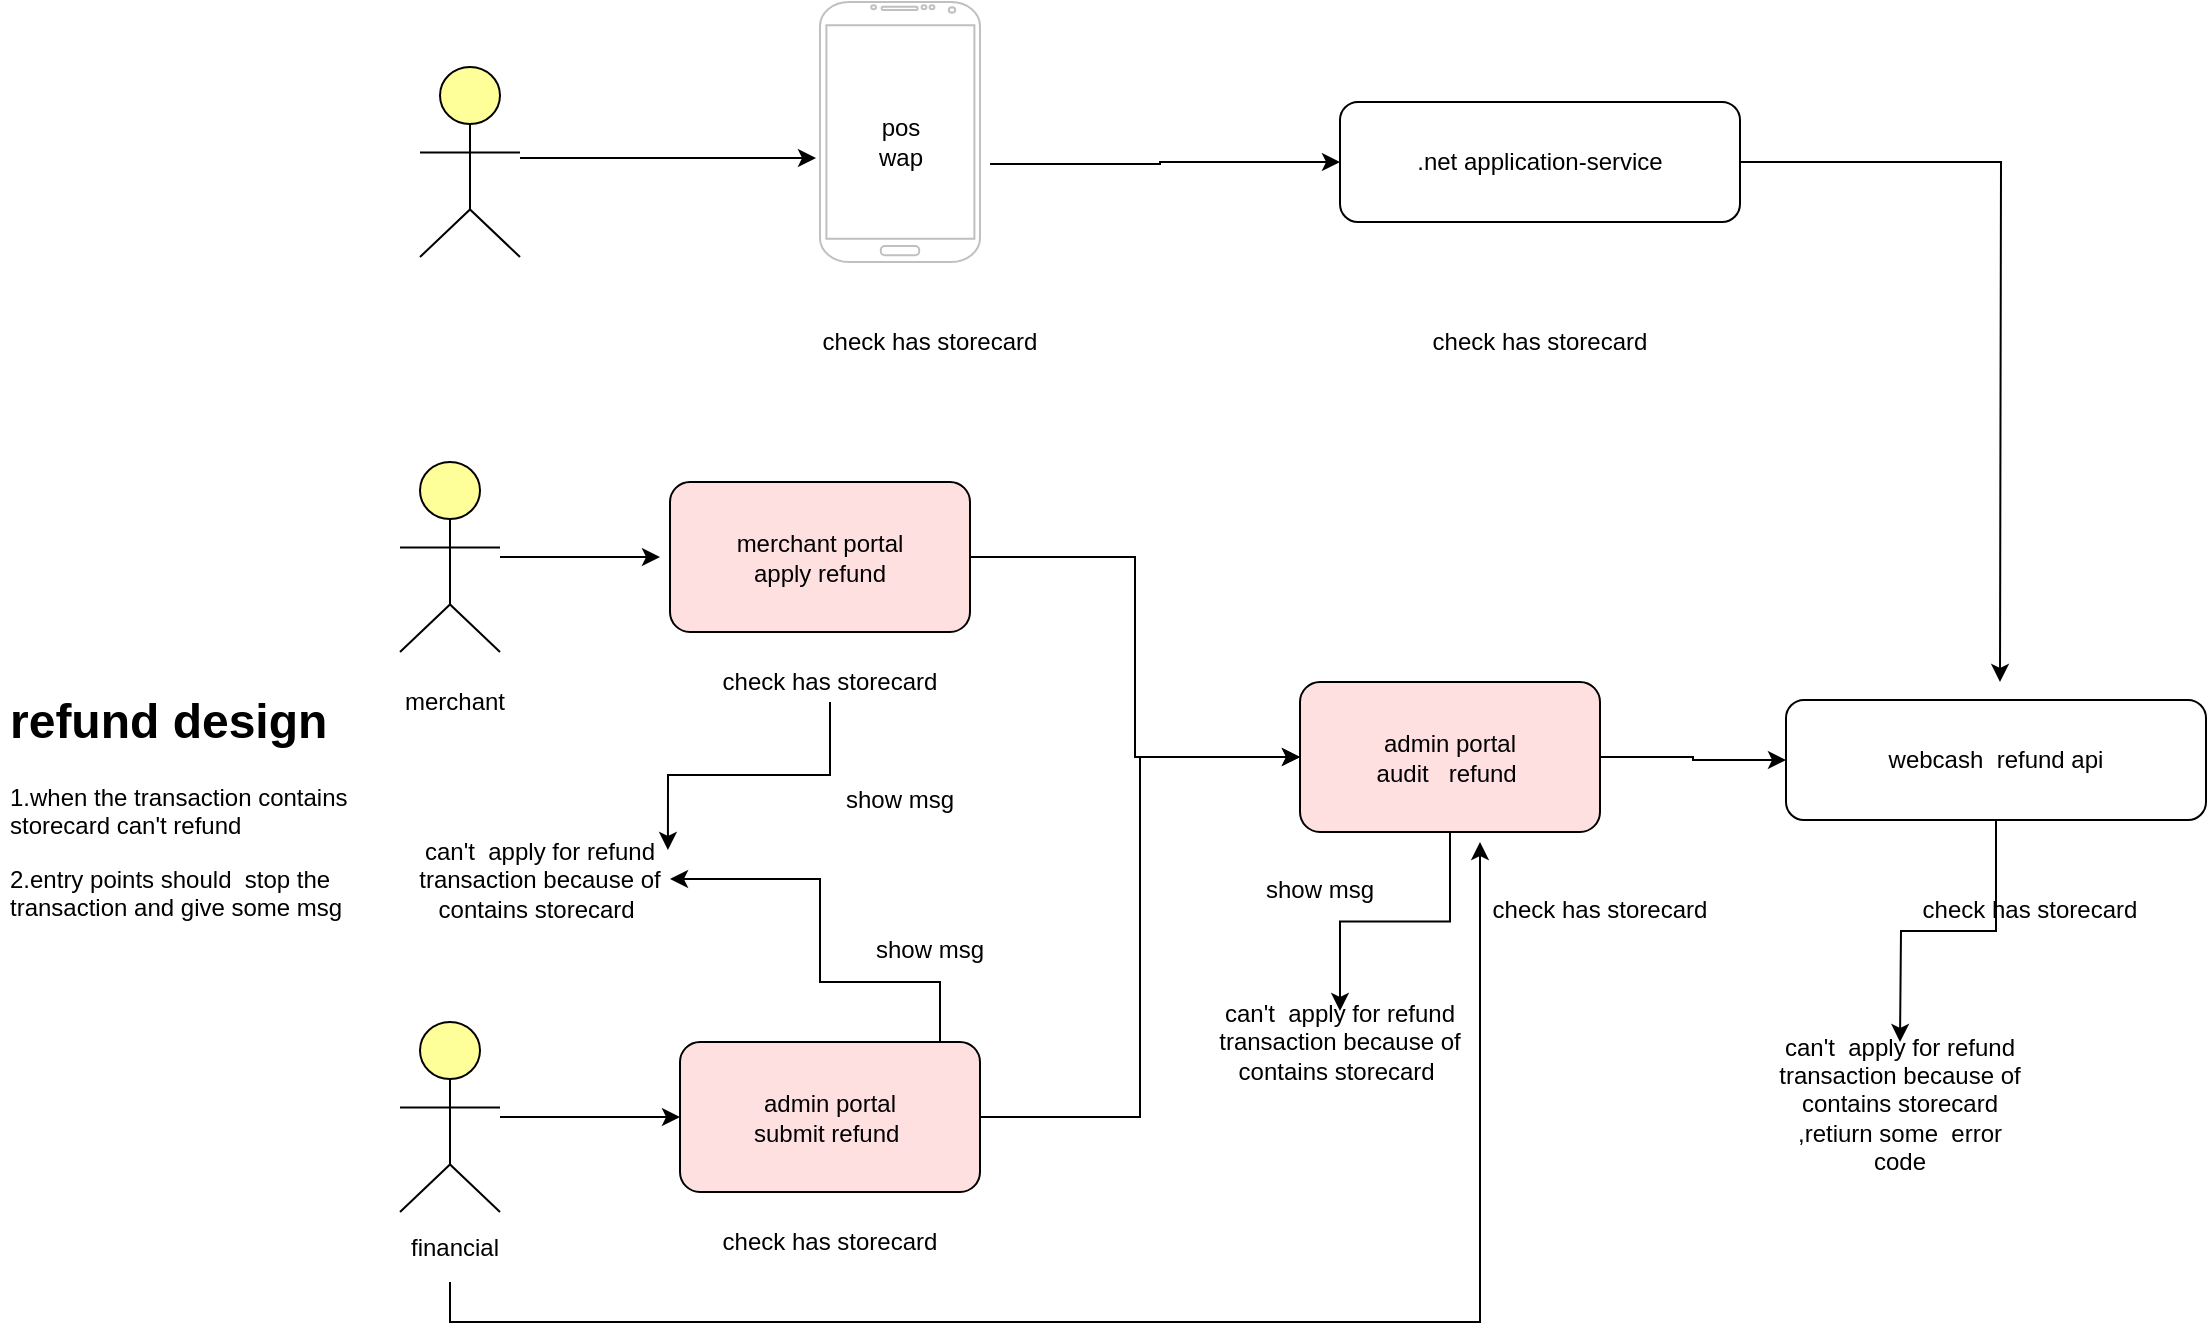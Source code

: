 <mxfile version="12.3.3" type="github" pages="2">
  <diagram id="tdGbUxmIR4dGZVwrWv8H" name="第 1 页">
    <mxGraphModel dx="2235" dy="723" grid="1" gridSize="10" guides="1" tooltips="1" connect="1" arrows="1" fold="1" page="1" pageScale="1" pageWidth="827" pageHeight="1169" math="0" shadow="0">
      <root>
        <mxCell id="0"/>
        <mxCell id="1" parent="0"/>
        <mxCell id="Ga1VpimnseSucj8Eu7Hp-23" style="edgeStyle=orthogonalEdgeStyle;rounded=0;orthogonalLoop=1;jettySize=auto;html=1;entryX=0;entryY=0.5;entryDx=0;entryDy=0;exitX=1.063;exitY=0.623;exitDx=0;exitDy=0;exitPerimeter=0;" parent="1" source="Ga1VpimnseSucj8Eu7Hp-3" target="Ga1VpimnseSucj8Eu7Hp-5" edge="1">
          <mxGeometry relative="1" as="geometry"/>
        </mxCell>
        <mxCell id="Ga1VpimnseSucj8Eu7Hp-3" value="" style="verticalLabelPosition=bottom;verticalAlign=top;html=1;shadow=0;dashed=0;strokeWidth=1;shape=mxgraph.android.phone2;strokeColor=#c0c0c0;" parent="1" vertex="1">
          <mxGeometry x="130" y="140" width="80" height="130" as="geometry"/>
        </mxCell>
        <mxCell id="Ga1VpimnseSucj8Eu7Hp-4" value="pos&lt;br&gt;wap" style="text;html=1;align=center;verticalAlign=middle;resizable=0;points=[];;autosize=1;" parent="1" vertex="1">
          <mxGeometry x="150" y="195" width="40" height="30" as="geometry"/>
        </mxCell>
        <mxCell id="Ga1VpimnseSucj8Eu7Hp-24" style="edgeStyle=orthogonalEdgeStyle;rounded=0;orthogonalLoop=1;jettySize=auto;html=1;" parent="1" source="Ga1VpimnseSucj8Eu7Hp-5" edge="1">
          <mxGeometry relative="1" as="geometry">
            <mxPoint x="720" y="480" as="targetPoint"/>
          </mxGeometry>
        </mxCell>
        <mxCell id="Ga1VpimnseSucj8Eu7Hp-5" value=".net application-service" style="rounded=1;whiteSpace=wrap;html=1;" parent="1" vertex="1">
          <mxGeometry x="390" y="190" width="200" height="60" as="geometry"/>
        </mxCell>
        <mxCell id="Ga1VpimnseSucj8Eu7Hp-43" style="edgeStyle=orthogonalEdgeStyle;rounded=0;orthogonalLoop=1;jettySize=auto;html=1;" parent="1" source="Ga1VpimnseSucj8Eu7Hp-6" edge="1">
          <mxGeometry relative="1" as="geometry">
            <mxPoint x="670" y="660" as="targetPoint"/>
          </mxGeometry>
        </mxCell>
        <mxCell id="Ga1VpimnseSucj8Eu7Hp-6" value="webcash&amp;nbsp; refund api" style="rounded=1;whiteSpace=wrap;html=1;" parent="1" vertex="1">
          <mxGeometry x="613" y="489" width="210" height="60" as="geometry"/>
        </mxCell>
        <mxCell id="Ga1VpimnseSucj8Eu7Hp-14" value="" style="edgeStyle=orthogonalEdgeStyle;rounded=0;orthogonalLoop=1;jettySize=auto;html=1;" parent="1" source="Ga1VpimnseSucj8Eu7Hp-7" edge="1">
          <mxGeometry relative="1" as="geometry">
            <mxPoint x="50" y="417.5" as="targetPoint"/>
          </mxGeometry>
        </mxCell>
        <mxCell id="Ga1VpimnseSucj8Eu7Hp-7" value="" style="html=1;outlineConnect=0;whiteSpace=wrap;fillColor=#ffff99;verticalLabelPosition=bottom;verticalAlign=top;align=center;shape=mxgraph.archimate3.actor;" parent="1" vertex="1">
          <mxGeometry x="-80" y="370" width="50" height="95" as="geometry"/>
        </mxCell>
        <mxCell id="Ga1VpimnseSucj8Eu7Hp-18" style="edgeStyle=orthogonalEdgeStyle;rounded=0;orthogonalLoop=1;jettySize=auto;html=1;entryX=0;entryY=0.5;entryDx=0;entryDy=0;entryPerimeter=0;" parent="1" source="Ga1VpimnseSucj8Eu7Hp-8" target="Ga1VpimnseSucj8Eu7Hp-12" edge="1">
          <mxGeometry relative="1" as="geometry"/>
        </mxCell>
        <mxCell id="Ga1VpimnseSucj8Eu7Hp-21" style="edgeStyle=orthogonalEdgeStyle;rounded=0;orthogonalLoop=1;jettySize=auto;html=1;" parent="1" source="Ga1VpimnseSucj8Eu7Hp-10" edge="1">
          <mxGeometry relative="1" as="geometry">
            <mxPoint x="460" y="560" as="targetPoint"/>
            <Array as="points">
              <mxPoint x="-55" y="800"/>
              <mxPoint x="460" y="800"/>
            </Array>
          </mxGeometry>
        </mxCell>
        <mxCell id="Ga1VpimnseSucj8Eu7Hp-8" value="" style="html=1;outlineConnect=0;whiteSpace=wrap;fillColor=#ffff99;verticalLabelPosition=bottom;verticalAlign=top;align=center;shape=mxgraph.archimate3.actor;" parent="1" vertex="1">
          <mxGeometry x="-80" y="650" width="50" height="95" as="geometry"/>
        </mxCell>
        <mxCell id="Ga1VpimnseSucj8Eu7Hp-9" value="merchant" style="text;html=1;strokeColor=none;fillColor=none;align=center;verticalAlign=middle;whiteSpace=wrap;rounded=0;" parent="1" vertex="1">
          <mxGeometry x="-75" y="480" width="45" height="20" as="geometry"/>
        </mxCell>
        <mxCell id="Ga1VpimnseSucj8Eu7Hp-10" value="&lt;div&gt;financial&lt;/div&gt;&lt;div&gt;&lt;br&gt;&lt;/div&gt;" style="text;html=1;strokeColor=none;fillColor=none;align=center;verticalAlign=middle;whiteSpace=wrap;rounded=0;" parent="1" vertex="1">
          <mxGeometry x="-75" y="760" width="45" height="20" as="geometry"/>
        </mxCell>
        <mxCell id="Ga1VpimnseSucj8Eu7Hp-19" style="edgeStyle=orthogonalEdgeStyle;rounded=0;orthogonalLoop=1;jettySize=auto;html=1;entryX=0;entryY=0.5;entryDx=0;entryDy=0;entryPerimeter=0;" parent="1" source="Ga1VpimnseSucj8Eu7Hp-11" target="Ga1VpimnseSucj8Eu7Hp-15" edge="1">
          <mxGeometry relative="1" as="geometry"/>
        </mxCell>
        <mxCell id="Ga1VpimnseSucj8Eu7Hp-11" value="merchant portal&lt;br&gt;apply refund" style="html=1;outlineConnect=0;whiteSpace=wrap;fillColor=#FFE0E0;shape=mxgraph.archimate3.application;archiType=rounded;" parent="1" vertex="1">
          <mxGeometry x="55" y="380" width="150" height="75" as="geometry"/>
        </mxCell>
        <mxCell id="Ga1VpimnseSucj8Eu7Hp-20" style="edgeStyle=orthogonalEdgeStyle;rounded=0;orthogonalLoop=1;jettySize=auto;html=1;entryX=0;entryY=0.5;entryDx=0;entryDy=0;entryPerimeter=0;" parent="1" source="Ga1VpimnseSucj8Eu7Hp-12" target="Ga1VpimnseSucj8Eu7Hp-15" edge="1">
          <mxGeometry relative="1" as="geometry"/>
        </mxCell>
        <mxCell id="Ga1VpimnseSucj8Eu7Hp-35" value="" style="edgeStyle=orthogonalEdgeStyle;rounded=0;orthogonalLoop=1;jettySize=auto;html=1;" parent="1" source="Ga1VpimnseSucj8Eu7Hp-12" target="Ga1VpimnseSucj8Eu7Hp-33" edge="1">
          <mxGeometry relative="1" as="geometry">
            <Array as="points">
              <mxPoint x="190" y="630"/>
              <mxPoint x="130" y="630"/>
            </Array>
          </mxGeometry>
        </mxCell>
        <mxCell id="Ga1VpimnseSucj8Eu7Hp-12" value="admin portal&lt;br&gt;submit refund&amp;nbsp;" style="html=1;outlineConnect=0;whiteSpace=wrap;fillColor=#FFE0E0;shape=mxgraph.archimate3.application;archiType=rounded;" parent="1" vertex="1">
          <mxGeometry x="60" y="660" width="150" height="75" as="geometry"/>
        </mxCell>
        <mxCell id="Ga1VpimnseSucj8Eu7Hp-22" style="edgeStyle=orthogonalEdgeStyle;rounded=0;orthogonalLoop=1;jettySize=auto;html=1;entryX=0;entryY=0.5;entryDx=0;entryDy=0;" parent="1" source="Ga1VpimnseSucj8Eu7Hp-15" target="Ga1VpimnseSucj8Eu7Hp-6" edge="1">
          <mxGeometry relative="1" as="geometry"/>
        </mxCell>
        <mxCell id="Ga1VpimnseSucj8Eu7Hp-40" style="edgeStyle=orthogonalEdgeStyle;rounded=0;orthogonalLoop=1;jettySize=auto;html=1;" parent="1" source="Ga1VpimnseSucj8Eu7Hp-15" target="Ga1VpimnseSucj8Eu7Hp-39" edge="1">
          <mxGeometry relative="1" as="geometry"/>
        </mxCell>
        <mxCell id="Ga1VpimnseSucj8Eu7Hp-15" value="admin portal&lt;br&gt;&lt;span&gt;audit&amp;nbsp; &amp;nbsp;&lt;/span&gt;refund&amp;nbsp;" style="html=1;outlineConnect=0;whiteSpace=wrap;fillColor=#FFE0E0;shape=mxgraph.archimate3.application;archiType=rounded;" parent="1" vertex="1">
          <mxGeometry x="370" y="480" width="150" height="75" as="geometry"/>
        </mxCell>
        <mxCell id="Ga1VpimnseSucj8Eu7Hp-17" style="edgeStyle=orthogonalEdgeStyle;rounded=0;orthogonalLoop=1;jettySize=auto;html=1;entryX=-0.025;entryY=0.6;entryDx=0;entryDy=0;entryPerimeter=0;" parent="1" source="Ga1VpimnseSucj8Eu7Hp-16" target="Ga1VpimnseSucj8Eu7Hp-3" edge="1">
          <mxGeometry relative="1" as="geometry">
            <Array as="points">
              <mxPoint x="10" y="218"/>
              <mxPoint x="10" y="218"/>
            </Array>
          </mxGeometry>
        </mxCell>
        <mxCell id="Ga1VpimnseSucj8Eu7Hp-16" value="" style="html=1;outlineConnect=0;whiteSpace=wrap;fillColor=#ffff99;verticalLabelPosition=bottom;verticalAlign=top;align=center;shape=mxgraph.archimate3.actor;" parent="1" vertex="1">
          <mxGeometry x="-70" y="172.5" width="50" height="95" as="geometry"/>
        </mxCell>
        <mxCell id="Ga1VpimnseSucj8Eu7Hp-25" value="&lt;h1&gt;refund design&lt;/h1&gt;&lt;p&gt;1.when the transaction contains storecard can&#39;t refund&lt;/p&gt;&lt;p&gt;2.entry points should&amp;nbsp; stop the transaction and give some msg&lt;/p&gt;" style="text;html=1;strokeColor=none;fillColor=none;spacing=5;spacingTop=-20;whiteSpace=wrap;overflow=hidden;rounded=0;" parent="1" vertex="1">
          <mxGeometry x="-280" y="480" width="190" height="120" as="geometry"/>
        </mxCell>
        <mxCell id="Ga1VpimnseSucj8Eu7Hp-26" value="check has storecard" style="text;html=1;strokeColor=none;fillColor=none;align=center;verticalAlign=middle;whiteSpace=wrap;rounded=0;" parent="1" vertex="1">
          <mxGeometry x="120" y="300" width="130" height="20" as="geometry"/>
        </mxCell>
        <mxCell id="Ga1VpimnseSucj8Eu7Hp-27" value="check has storecard" style="text;html=1;strokeColor=none;fillColor=none;align=center;verticalAlign=middle;whiteSpace=wrap;rounded=0;" parent="1" vertex="1">
          <mxGeometry x="425" y="300" width="130" height="20" as="geometry"/>
        </mxCell>
        <mxCell id="Ga1VpimnseSucj8Eu7Hp-34" style="edgeStyle=orthogonalEdgeStyle;rounded=0;orthogonalLoop=1;jettySize=auto;html=1;exitX=0.5;exitY=1;exitDx=0;exitDy=0;entryX=0.992;entryY=0.032;entryDx=0;entryDy=0;entryPerimeter=0;" parent="1" source="Ga1VpimnseSucj8Eu7Hp-28" target="Ga1VpimnseSucj8Eu7Hp-33" edge="1">
          <mxGeometry relative="1" as="geometry"/>
        </mxCell>
        <mxCell id="Ga1VpimnseSucj8Eu7Hp-28" value="check has storecard" style="text;html=1;strokeColor=none;fillColor=none;align=center;verticalAlign=middle;whiteSpace=wrap;rounded=0;" parent="1" vertex="1">
          <mxGeometry x="70" y="470" width="130" height="20" as="geometry"/>
        </mxCell>
        <mxCell id="Ga1VpimnseSucj8Eu7Hp-29" value="check has storecard" style="text;html=1;strokeColor=none;fillColor=none;align=center;verticalAlign=middle;whiteSpace=wrap;rounded=0;" parent="1" vertex="1">
          <mxGeometry x="70" y="750" width="130" height="20" as="geometry"/>
        </mxCell>
        <mxCell id="Ga1VpimnseSucj8Eu7Hp-30" value="check has storecard" style="text;html=1;strokeColor=none;fillColor=none;align=center;verticalAlign=middle;whiteSpace=wrap;rounded=0;" parent="1" vertex="1">
          <mxGeometry x="455" y="584" width="130" height="20" as="geometry"/>
        </mxCell>
        <mxCell id="Ga1VpimnseSucj8Eu7Hp-31" value="check has storecard" style="text;html=1;strokeColor=none;fillColor=none;align=center;verticalAlign=middle;whiteSpace=wrap;rounded=0;" parent="1" vertex="1">
          <mxGeometry x="670" y="584" width="130" height="20" as="geometry"/>
        </mxCell>
        <mxCell id="Ga1VpimnseSucj8Eu7Hp-33" value="can&#39;t&amp;nbsp; apply for refund transaction because of contains storecard&amp;nbsp;" style="text;html=1;strokeColor=none;fillColor=none;align=center;verticalAlign=middle;whiteSpace=wrap;rounded=0;" parent="1" vertex="1">
          <mxGeometry x="-75" y="563" width="130" height="31" as="geometry"/>
        </mxCell>
        <mxCell id="Ga1VpimnseSucj8Eu7Hp-36" value="show msg" style="text;html=1;strokeColor=none;fillColor=none;align=center;verticalAlign=middle;whiteSpace=wrap;rounded=0;" parent="1" vertex="1">
          <mxGeometry x="105" y="529" width="130" height="20" as="geometry"/>
        </mxCell>
        <mxCell id="Ga1VpimnseSucj8Eu7Hp-37" value="show msg" style="text;html=1;strokeColor=none;fillColor=none;align=center;verticalAlign=middle;whiteSpace=wrap;rounded=0;" parent="1" vertex="1">
          <mxGeometry x="120" y="604" width="130" height="20" as="geometry"/>
        </mxCell>
        <mxCell id="Ga1VpimnseSucj8Eu7Hp-39" value="can&#39;t&amp;nbsp; apply for refund transaction because of contains storecard&amp;nbsp;" style="text;html=1;strokeColor=none;fillColor=none;align=center;verticalAlign=middle;whiteSpace=wrap;rounded=0;" parent="1" vertex="1">
          <mxGeometry x="325" y="644.5" width="130" height="31" as="geometry"/>
        </mxCell>
        <mxCell id="Ga1VpimnseSucj8Eu7Hp-41" value="show msg" style="text;html=1;strokeColor=none;fillColor=none;align=center;verticalAlign=middle;whiteSpace=wrap;rounded=0;" parent="1" vertex="1">
          <mxGeometry x="315" y="574" width="130" height="20" as="geometry"/>
        </mxCell>
        <mxCell id="Ga1VpimnseSucj8Eu7Hp-42" value="can&#39;t&amp;nbsp; apply for refund transaction because of contains storecard ,retiurn some&amp;nbsp; error code" style="text;html=1;strokeColor=none;fillColor=none;align=center;verticalAlign=middle;whiteSpace=wrap;rounded=0;" parent="1" vertex="1">
          <mxGeometry x="605" y="675.5" width="130" height="31" as="geometry"/>
        </mxCell>
      </root>
    </mxGraphModel>
  </diagram>
  <diagram id="mzSpsPS8QZlRAphoKSNt" name="第 2 页">
    <mxGraphModel dx="2000" dy="1772" grid="1" gridSize="10" guides="1" tooltips="1" connect="1" arrows="1" fold="1" page="1" pageScale="1" pageWidth="827" pageHeight="1169" math="0" shadow="0">
      <root>
        <mxCell id="ciUEuxtemiiQRdidCwRb-0"/>
        <mxCell id="ciUEuxtemiiQRdidCwRb-1" parent="ciUEuxtemiiQRdidCwRb-0"/>
        <mxCell id="ciUEuxtemiiQRdidCwRb-13" style="edgeStyle=orthogonalEdgeStyle;rounded=0;orthogonalLoop=1;jettySize=auto;html=1;" edge="1" parent="ciUEuxtemiiQRdidCwRb-1" source="ciUEuxtemiiQRdidCwRb-2" target="ciUEuxtemiiQRdidCwRb-11">
          <mxGeometry relative="1" as="geometry"/>
        </mxCell>
        <mxCell id="ciUEuxtemiiQRdidCwRb-2" value="用户域" style="rounded=1;whiteSpace=wrap;html=1;" vertex="1" parent="ciUEuxtemiiQRdidCwRb-1">
          <mxGeometry x="-20" y="233" width="120" height="60" as="geometry"/>
        </mxCell>
        <mxCell id="ciUEuxtemiiQRdidCwRb-14" style="edgeStyle=orthogonalEdgeStyle;rounded=0;orthogonalLoop=1;jettySize=auto;html=1;" edge="1" parent="ciUEuxtemiiQRdidCwRb-1" source="ciUEuxtemiiQRdidCwRb-3">
          <mxGeometry relative="1" as="geometry">
            <mxPoint x="690" y="263" as="targetPoint"/>
          </mxGeometry>
        </mxCell>
        <mxCell id="ciUEuxtemiiQRdidCwRb-3" value="商户域" style="rounded=1;whiteSpace=wrap;html=1;" vertex="1" parent="ciUEuxtemiiQRdidCwRb-1">
          <mxGeometry x="810" y="233" width="120" height="60" as="geometry"/>
        </mxCell>
        <mxCell id="ciUEuxtemiiQRdidCwRb-6" value="商品域" style="rounded=1;whiteSpace=wrap;html=1;" vertex="1" parent="ciUEuxtemiiQRdidCwRb-1">
          <mxGeometry x="230.5" y="-30" width="120" height="60" as="geometry"/>
        </mxCell>
        <mxCell id="ciUEuxtemiiQRdidCwRb-7" value="店铺域" style="rounded=1;whiteSpace=wrap;html=1;" vertex="1" parent="ciUEuxtemiiQRdidCwRb-1">
          <mxGeometry x="404.5" y="-30" width="120" height="60" as="geometry"/>
        </mxCell>
        <mxCell id="ciUEuxtemiiQRdidCwRb-8" value="营销域" style="rounded=1;whiteSpace=wrap;html=1;" vertex="1" parent="ciUEuxtemiiQRdidCwRb-1">
          <mxGeometry x="578" y="-30" width="120" height="60" as="geometry"/>
        </mxCell>
        <mxCell id="ciUEuxtemiiQRdidCwRb-11" value="" style="ellipse;whiteSpace=wrap;html=1;labelPosition=center;verticalLabelPosition=middle;align=center;verticalAlign=middle;" vertex="1" parent="ciUEuxtemiiQRdidCwRb-1">
          <mxGeometry x="250" y="138" width="438" height="250" as="geometry"/>
        </mxCell>
        <mxCell id="ciUEuxtemiiQRdidCwRb-12" value="交易域" style="text;html=1;strokeColor=none;fillColor=none;align=center;verticalAlign=middle;whiteSpace=wrap;rounded=0;" vertex="1" parent="ciUEuxtemiiQRdidCwRb-1">
          <mxGeometry x="444" y="206" width="40" height="20" as="geometry"/>
        </mxCell>
        <mxCell id="ciUEuxtemiiQRdidCwRb-4" value="订单域" style="rounded=1;whiteSpace=wrap;html=1;" vertex="1" parent="ciUEuxtemiiQRdidCwRb-1">
          <mxGeometry x="284" y="240" width="120" height="60" as="geometry"/>
        </mxCell>
        <mxCell id="ciUEuxtemiiQRdidCwRb-5" value="支付域" style="rounded=1;whiteSpace=wrap;html=1;" vertex="1" parent="ciUEuxtemiiQRdidCwRb-1">
          <mxGeometry x="414" y="240" width="120" height="60" as="geometry"/>
        </mxCell>
        <mxCell id="ciUEuxtemiiQRdidCwRb-9" value="结算域" style="rounded=1;whiteSpace=wrap;html=1;" vertex="1" parent="ciUEuxtemiiQRdidCwRb-1">
          <mxGeometry x="541.5" y="240" width="120" height="60" as="geometry"/>
        </mxCell>
        <mxCell id="ciUEuxtemiiQRdidCwRb-15" value="" style="ellipse;whiteSpace=wrap;html=1;labelPosition=center;verticalLabelPosition=middle;align=center;verticalAlign=middle;" vertex="1" parent="ciUEuxtemiiQRdidCwRb-1">
          <mxGeometry x="280" y="919" width="438" height="250" as="geometry"/>
        </mxCell>
        <mxCell id="ciUEuxtemiiQRdidCwRb-16" value="订单域" style="text;html=1;strokeColor=none;fillColor=none;align=center;verticalAlign=middle;whiteSpace=wrap;rounded=0;" vertex="1" parent="ciUEuxtemiiQRdidCwRb-1">
          <mxGeometry x="464" y="930" width="40" height="20" as="geometry"/>
        </mxCell>
        <mxCell id="ciUEuxtemiiQRdidCwRb-17" value="创建订单" style="rounded=1;whiteSpace=wrap;html=1;" vertex="1" parent="ciUEuxtemiiQRdidCwRb-1">
          <mxGeometry x="342" y="990" width="86" height="40" as="geometry"/>
        </mxCell>
        <mxCell id="ciUEuxtemiiQRdidCwRb-24" style="edgeStyle=orthogonalEdgeStyle;curved=1;rounded=0;orthogonalLoop=1;jettySize=auto;html=1;" edge="1" parent="ciUEuxtemiiQRdidCwRb-1" source="ciUEuxtemiiQRdidCwRb-18" target="ciUEuxtemiiQRdidCwRb-15">
          <mxGeometry relative="1" as="geometry"/>
        </mxCell>
        <mxCell id="ciUEuxtemiiQRdidCwRb-18" value="商品域" style="ellipse;whiteSpace=wrap;html=1;" vertex="1" parent="ciUEuxtemiiQRdidCwRb-1">
          <mxGeometry x="-20" y="864" width="210" height="110" as="geometry"/>
        </mxCell>
        <mxCell id="ciUEuxtemiiQRdidCwRb-22" style="edgeStyle=orthogonalEdgeStyle;rounded=0;orthogonalLoop=1;jettySize=auto;html=1;entryX=0;entryY=0.5;entryDx=0;entryDy=0;curved=1;" edge="1" parent="ciUEuxtemiiQRdidCwRb-1" source="ciUEuxtemiiQRdidCwRb-19" target="ciUEuxtemiiQRdidCwRb-18">
          <mxGeometry relative="1" as="geometry"/>
        </mxCell>
        <mxCell id="ciUEuxtemiiQRdidCwRb-19" value="Actor" style="shape=umlActor;verticalLabelPosition=bottom;labelBackgroundColor=#ffffff;verticalAlign=top;html=1;outlineConnect=0;" vertex="1" parent="ciUEuxtemiiQRdidCwRb-1">
          <mxGeometry x="-180" y="795" width="30" height="60" as="geometry"/>
        </mxCell>
        <mxCell id="ciUEuxtemiiQRdidCwRb-25" value="修改订单" style="rounded=1;whiteSpace=wrap;html=1;" vertex="1" parent="ciUEuxtemiiQRdidCwRb-1">
          <mxGeometry x="570" y="990" width="86" height="40" as="geometry"/>
        </mxCell>
        <mxCell id="ciUEuxtemiiQRdidCwRb-26" value="查询订单" style="rounded=1;whiteSpace=wrap;html=1;" vertex="1" parent="ciUEuxtemiiQRdidCwRb-1">
          <mxGeometry x="456" y="990" width="86" height="40" as="geometry"/>
        </mxCell>
        <mxCell id="ciUEuxtemiiQRdidCwRb-28" style="edgeStyle=orthogonalEdgeStyle;curved=1;rounded=0;orthogonalLoop=1;jettySize=auto;html=1;entryX=0.5;entryY=0;entryDx=0;entryDy=0;" edge="1" parent="ciUEuxtemiiQRdidCwRb-1" source="ciUEuxtemiiQRdidCwRb-27" target="ciUEuxtemiiQRdidCwRb-25">
          <mxGeometry relative="1" as="geometry"/>
        </mxCell>
        <mxCell id="ciUEuxtemiiQRdidCwRb-27" value="支付域" style="ellipse;whiteSpace=wrap;html=1;" vertex="1" parent="ciUEuxtemiiQRdidCwRb-1">
          <mxGeometry x="720" y="820" width="210" height="110" as="geometry"/>
        </mxCell>
        <mxCell id="ciUEuxtemiiQRdidCwRb-29" value="商户订单后台管理系统" style="rounded=1;whiteSpace=wrap;html=1;" vertex="1" parent="ciUEuxtemiiQRdidCwRb-1">
          <mxGeometry x="575.5" y="1060" width="86" height="40" as="geometry"/>
        </mxCell>
        <mxCell id="ciUEuxtemiiQRdidCwRb-30" value="用户订单查询" style="rounded=1;whiteSpace=wrap;html=1;" vertex="1" parent="ciUEuxtemiiQRdidCwRb-1">
          <mxGeometry x="344" y="1060" width="86" height="40" as="geometry"/>
        </mxCell>
        <mxCell id="ciUEuxtemiiQRdidCwRb-31" value="" style="ellipse;whiteSpace=wrap;html=1;labelPosition=center;verticalLabelPosition=middle;align=center;verticalAlign=middle;" vertex="1" parent="ciUEuxtemiiQRdidCwRb-1">
          <mxGeometry x="315" y="1590" width="438" height="250" as="geometry"/>
        </mxCell>
        <mxCell id="ciUEuxtemiiQRdidCwRb-32" value="支付域" style="text;html=1;strokeColor=none;fillColor=none;align=center;verticalAlign=middle;whiteSpace=wrap;rounded=0;" vertex="1" parent="ciUEuxtemiiQRdidCwRb-1">
          <mxGeometry x="524.5" y="1610" width="40" height="20" as="geometry"/>
        </mxCell>
        <mxCell id="ciUEuxtemiiQRdidCwRb-33" value="支付方式" style="rounded=1;whiteSpace=wrap;html=1;" vertex="1" parent="ciUEuxtemiiQRdidCwRb-1">
          <mxGeometry x="483.5" y="1950" width="86" height="40" as="geometry"/>
        </mxCell>
        <mxCell id="ciUEuxtemiiQRdidCwRb-36" style="edgeStyle=orthogonalEdgeStyle;curved=1;rounded=0;orthogonalLoop=1;jettySize=auto;html=1;entryX=0.112;entryY=0.182;entryDx=0;entryDy=0;entryPerimeter=0;" edge="1" parent="ciUEuxtemiiQRdidCwRb-1" source="ciUEuxtemiiQRdidCwRb-35" target="ciUEuxtemiiQRdidCwRb-31">
          <mxGeometry relative="1" as="geometry"/>
        </mxCell>
        <mxCell id="ciUEuxtemiiQRdidCwRb-35" value="订单域" style="ellipse;whiteSpace=wrap;html=1;" vertex="1" parent="ciUEuxtemiiQRdidCwRb-1">
          <mxGeometry x="30" y="1500" width="210" height="110" as="geometry"/>
        </mxCell>
        <mxCell id="ciUEuxtemiiQRdidCwRb-37" value="商户信息" style="rounded=1;whiteSpace=wrap;html=1;" vertex="1" parent="ciUEuxtemiiQRdidCwRb-1">
          <mxGeometry x="600" y="1950" width="86" height="40" as="geometry"/>
        </mxCell>
        <mxCell id="ciUEuxtemiiQRdidCwRb-38" value="支付流水号" style="rounded=1;whiteSpace=wrap;html=1;" vertex="1" parent="ciUEuxtemiiQRdidCwRb-1">
          <mxGeometry x="360" y="1950" width="86" height="40" as="geometry"/>
        </mxCell>
        <mxCell id="ciUEuxtemiiQRdidCwRb-39" value="订单号" style="rounded=1;whiteSpace=wrap;html=1;" vertex="1" parent="ciUEuxtemiiQRdidCwRb-1">
          <mxGeometry x="360" y="2003" width="86" height="40" as="geometry"/>
        </mxCell>
        <mxCell id="ciUEuxtemiiQRdidCwRb-40" value="金额" style="rounded=1;whiteSpace=wrap;html=1;" vertex="1" parent="ciUEuxtemiiQRdidCwRb-1">
          <mxGeometry x="486.5" y="2003" width="86" height="40" as="geometry"/>
        </mxCell>
        <mxCell id="ciUEuxtemiiQRdidCwRb-41" value="支付渠道" style="rounded=1;whiteSpace=wrap;html=1;" vertex="1" parent="ciUEuxtemiiQRdidCwRb-1">
          <mxGeometry x="600" y="2005" width="86" height="40" as="geometry"/>
        </mxCell>
        <mxCell id="ciUEuxtemiiQRdidCwRb-42" value="支付类型" style="rounded=1;whiteSpace=wrap;html=1;" vertex="1" parent="ciUEuxtemiiQRdidCwRb-1">
          <mxGeometry x="361" y="2057" width="86" height="40" as="geometry"/>
        </mxCell>
        <mxCell id="ciUEuxtemiiQRdidCwRb-43" value="收入/支出" style="rounded=1;whiteSpace=wrap;html=1;" vertex="1" parent="ciUEuxtemiiQRdidCwRb-1">
          <mxGeometry x="484" y="2060" width="86" height="40" as="geometry"/>
        </mxCell>
      </root>
    </mxGraphModel>
  </diagram>
</mxfile>
